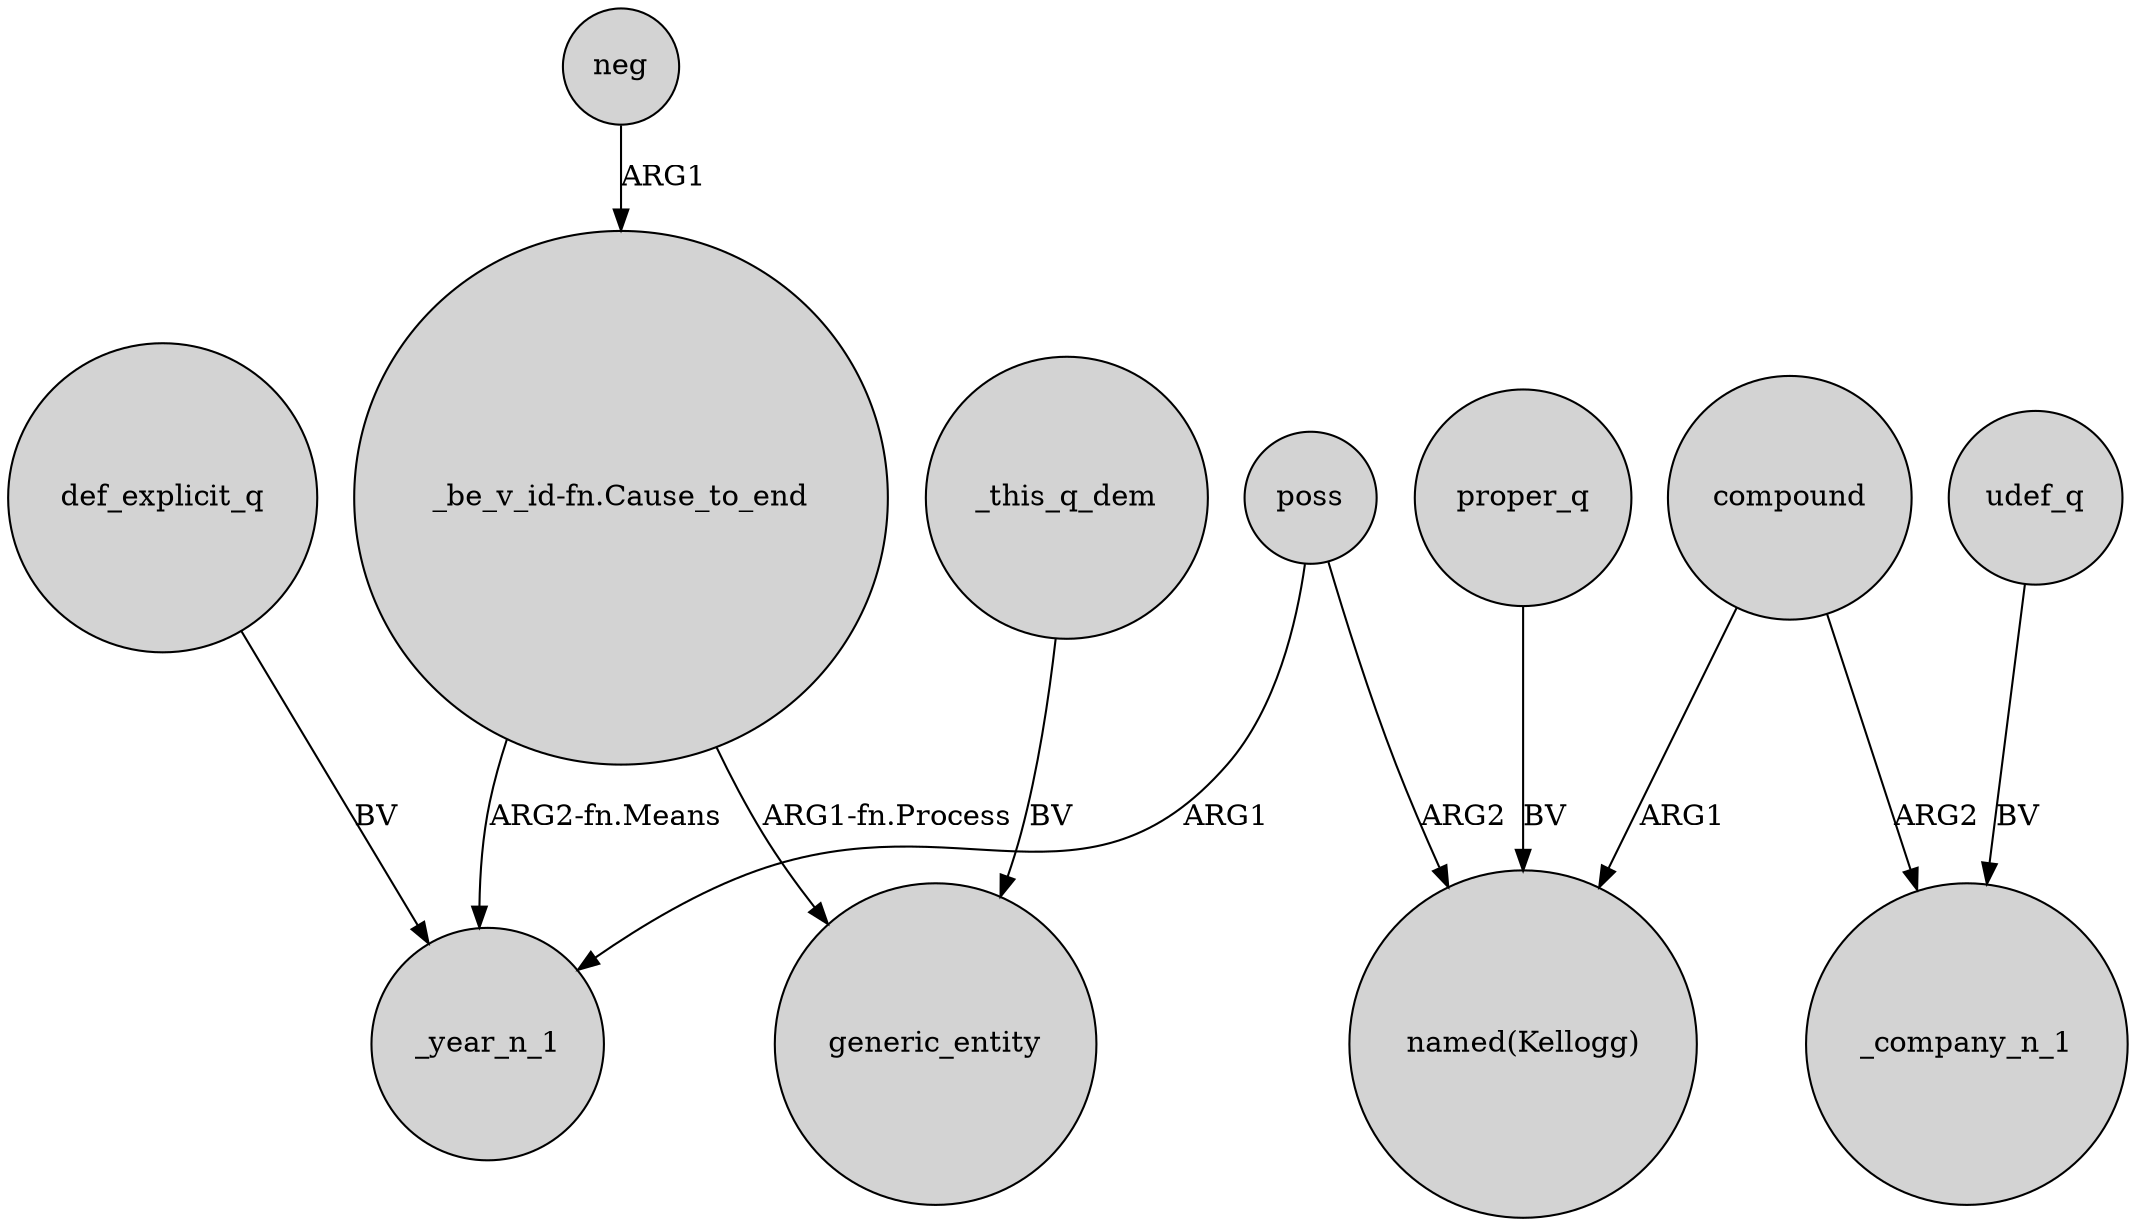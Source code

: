 digraph {
	node [shape=circle style=filled]
	poss -> _year_n_1 [label=ARG1]
	poss -> "named(Kellogg)" [label=ARG2]
	"_be_v_id-fn.Cause_to_end" -> _year_n_1 [label="ARG2-fn.Means"]
	"_be_v_id-fn.Cause_to_end" -> generic_entity [label="ARG1-fn.Process"]
	compound -> _company_n_1 [label=ARG2]
	def_explicit_q -> _year_n_1 [label=BV]
	udef_q -> _company_n_1 [label=BV]
	compound -> "named(Kellogg)" [label=ARG1]
	proper_q -> "named(Kellogg)" [label=BV]
	neg -> "_be_v_id-fn.Cause_to_end" [label=ARG1]
	_this_q_dem -> generic_entity [label=BV]
}
